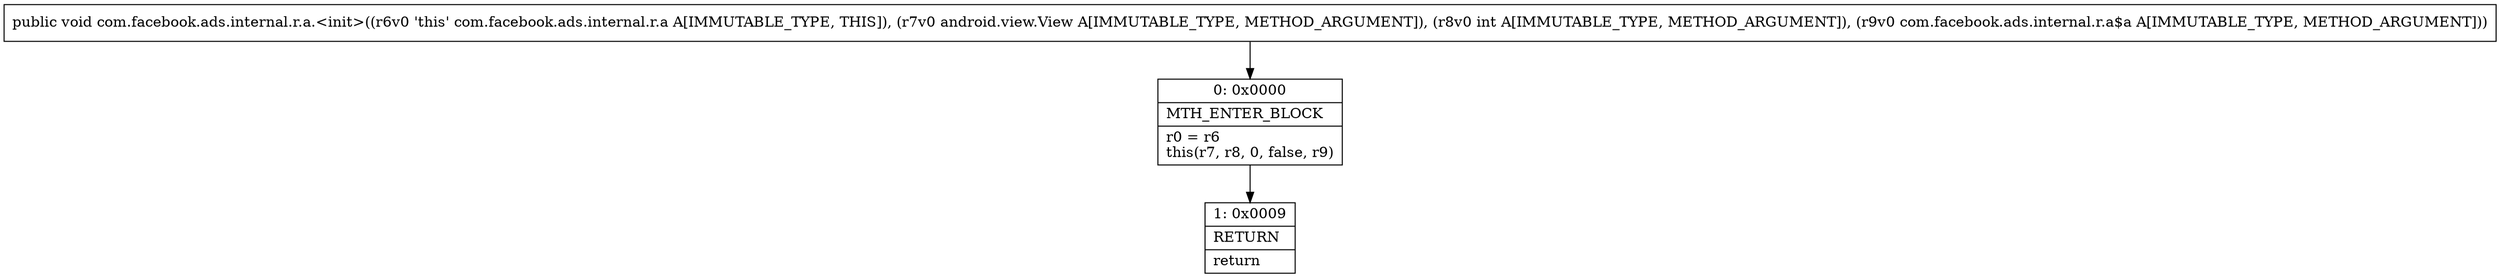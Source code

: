digraph "CFG forcom.facebook.ads.internal.r.a.\<init\>(Landroid\/view\/View;ILcom\/facebook\/ads\/internal\/r\/a$a;)V" {
Node_0 [shape=record,label="{0\:\ 0x0000|MTH_ENTER_BLOCK\l|r0 = r6\lthis(r7, r8, 0, false, r9)\l}"];
Node_1 [shape=record,label="{1\:\ 0x0009|RETURN\l|return\l}"];
MethodNode[shape=record,label="{public void com.facebook.ads.internal.r.a.\<init\>((r6v0 'this' com.facebook.ads.internal.r.a A[IMMUTABLE_TYPE, THIS]), (r7v0 android.view.View A[IMMUTABLE_TYPE, METHOD_ARGUMENT]), (r8v0 int A[IMMUTABLE_TYPE, METHOD_ARGUMENT]), (r9v0 com.facebook.ads.internal.r.a$a A[IMMUTABLE_TYPE, METHOD_ARGUMENT])) }"];
MethodNode -> Node_0;
Node_0 -> Node_1;
}

